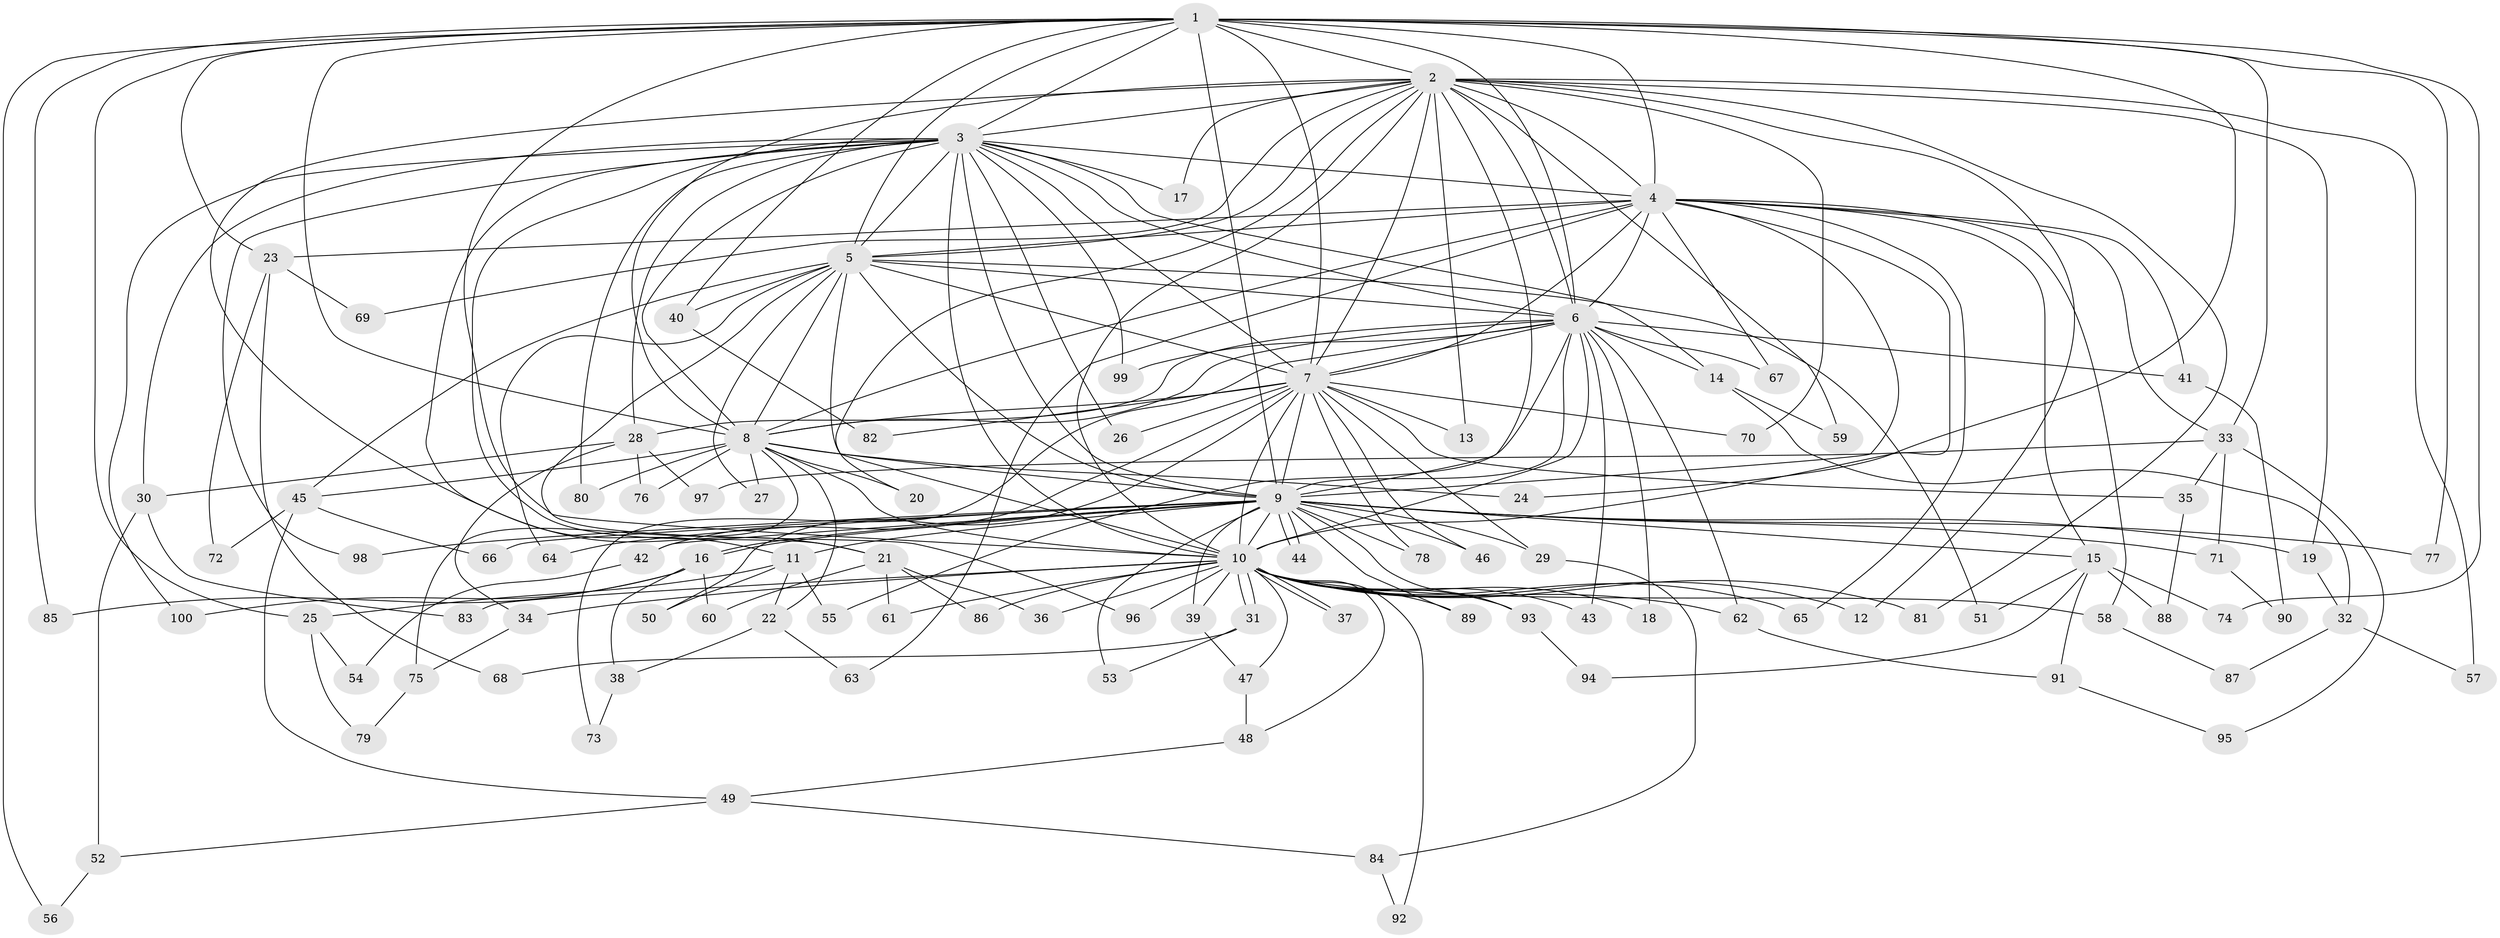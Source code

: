 // Generated by graph-tools (version 1.1) at 2025/01/03/09/25 03:01:13]
// undirected, 100 vertices, 225 edges
graph export_dot {
graph [start="1"]
  node [color=gray90,style=filled];
  1;
  2;
  3;
  4;
  5;
  6;
  7;
  8;
  9;
  10;
  11;
  12;
  13;
  14;
  15;
  16;
  17;
  18;
  19;
  20;
  21;
  22;
  23;
  24;
  25;
  26;
  27;
  28;
  29;
  30;
  31;
  32;
  33;
  34;
  35;
  36;
  37;
  38;
  39;
  40;
  41;
  42;
  43;
  44;
  45;
  46;
  47;
  48;
  49;
  50;
  51;
  52;
  53;
  54;
  55;
  56;
  57;
  58;
  59;
  60;
  61;
  62;
  63;
  64;
  65;
  66;
  67;
  68;
  69;
  70;
  71;
  72;
  73;
  74;
  75;
  76;
  77;
  78;
  79;
  80;
  81;
  82;
  83;
  84;
  85;
  86;
  87;
  88;
  89;
  90;
  91;
  92;
  93;
  94;
  95;
  96;
  97;
  98;
  99;
  100;
  1 -- 2;
  1 -- 3;
  1 -- 4;
  1 -- 5;
  1 -- 6;
  1 -- 7;
  1 -- 8;
  1 -- 9;
  1 -- 10;
  1 -- 23;
  1 -- 24;
  1 -- 25;
  1 -- 33;
  1 -- 40;
  1 -- 56;
  1 -- 74;
  1 -- 77;
  1 -- 85;
  2 -- 3;
  2 -- 4;
  2 -- 5;
  2 -- 6;
  2 -- 7;
  2 -- 8;
  2 -- 9;
  2 -- 10;
  2 -- 12;
  2 -- 13;
  2 -- 17;
  2 -- 19;
  2 -- 20;
  2 -- 21;
  2 -- 57;
  2 -- 59;
  2 -- 69;
  2 -- 70;
  2 -- 81;
  3 -- 4;
  3 -- 5;
  3 -- 6;
  3 -- 7;
  3 -- 8;
  3 -- 9;
  3 -- 10;
  3 -- 11;
  3 -- 14;
  3 -- 17;
  3 -- 21;
  3 -- 26;
  3 -- 28;
  3 -- 30;
  3 -- 80;
  3 -- 98;
  3 -- 99;
  3 -- 100;
  4 -- 5;
  4 -- 6;
  4 -- 7;
  4 -- 8;
  4 -- 9;
  4 -- 10;
  4 -- 15;
  4 -- 23;
  4 -- 33;
  4 -- 41;
  4 -- 58;
  4 -- 63;
  4 -- 65;
  4 -- 67;
  5 -- 6;
  5 -- 7;
  5 -- 8;
  5 -- 9;
  5 -- 10;
  5 -- 27;
  5 -- 40;
  5 -- 45;
  5 -- 51;
  5 -- 64;
  5 -- 96;
  6 -- 7;
  6 -- 8;
  6 -- 9;
  6 -- 10;
  6 -- 14;
  6 -- 18;
  6 -- 28;
  6 -- 41;
  6 -- 43;
  6 -- 55;
  6 -- 62;
  6 -- 67;
  6 -- 73;
  6 -- 99;
  7 -- 8;
  7 -- 9;
  7 -- 10;
  7 -- 13;
  7 -- 26;
  7 -- 29;
  7 -- 35;
  7 -- 42;
  7 -- 46;
  7 -- 50;
  7 -- 70;
  7 -- 78;
  7 -- 82;
  8 -- 9;
  8 -- 10;
  8 -- 20;
  8 -- 22;
  8 -- 24;
  8 -- 27;
  8 -- 45;
  8 -- 75;
  8 -- 76;
  8 -- 80;
  9 -- 10;
  9 -- 11;
  9 -- 15;
  9 -- 16;
  9 -- 16;
  9 -- 19;
  9 -- 29;
  9 -- 39;
  9 -- 42;
  9 -- 44;
  9 -- 44;
  9 -- 46;
  9 -- 53;
  9 -- 64;
  9 -- 66;
  9 -- 71;
  9 -- 77;
  9 -- 78;
  9 -- 89;
  9 -- 93;
  9 -- 98;
  10 -- 12;
  10 -- 18;
  10 -- 31;
  10 -- 31;
  10 -- 34;
  10 -- 36;
  10 -- 37;
  10 -- 37;
  10 -- 39;
  10 -- 43;
  10 -- 47;
  10 -- 48;
  10 -- 58;
  10 -- 61;
  10 -- 62;
  10 -- 65;
  10 -- 81;
  10 -- 83;
  10 -- 86;
  10 -- 89;
  10 -- 92;
  10 -- 93;
  10 -- 96;
  11 -- 22;
  11 -- 25;
  11 -- 50;
  11 -- 55;
  14 -- 32;
  14 -- 59;
  15 -- 51;
  15 -- 74;
  15 -- 88;
  15 -- 91;
  15 -- 94;
  16 -- 38;
  16 -- 60;
  16 -- 85;
  16 -- 100;
  19 -- 32;
  21 -- 36;
  21 -- 60;
  21 -- 61;
  21 -- 86;
  22 -- 38;
  22 -- 63;
  23 -- 68;
  23 -- 69;
  23 -- 72;
  25 -- 54;
  25 -- 79;
  28 -- 30;
  28 -- 34;
  28 -- 76;
  28 -- 97;
  29 -- 84;
  30 -- 52;
  30 -- 83;
  31 -- 53;
  31 -- 68;
  32 -- 57;
  32 -- 87;
  33 -- 35;
  33 -- 71;
  33 -- 95;
  33 -- 97;
  34 -- 75;
  35 -- 88;
  38 -- 73;
  39 -- 47;
  40 -- 82;
  41 -- 90;
  42 -- 54;
  45 -- 49;
  45 -- 66;
  45 -- 72;
  47 -- 48;
  48 -- 49;
  49 -- 52;
  49 -- 84;
  52 -- 56;
  58 -- 87;
  62 -- 91;
  71 -- 90;
  75 -- 79;
  84 -- 92;
  91 -- 95;
  93 -- 94;
}
